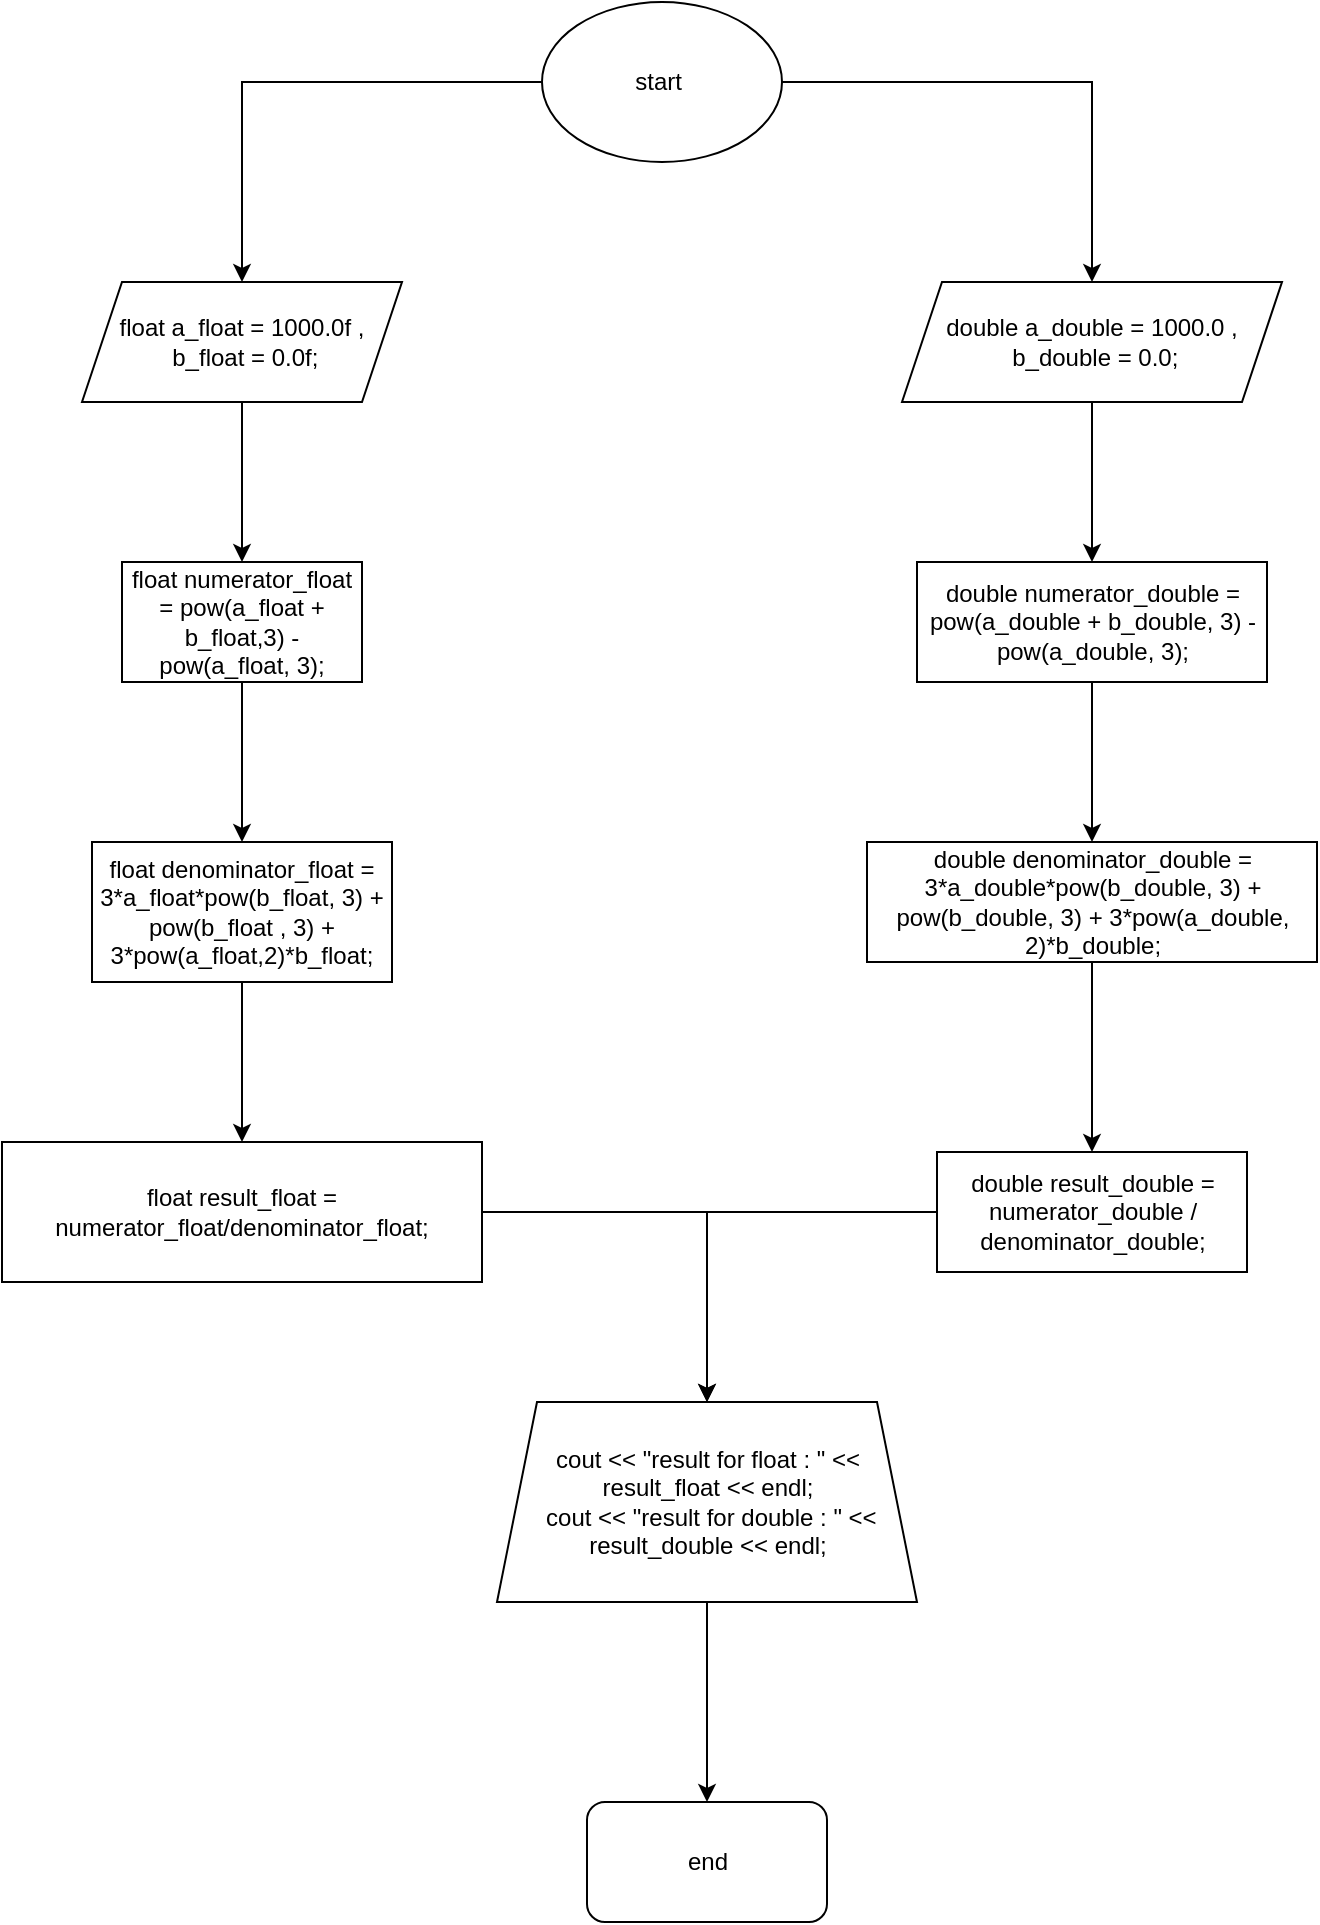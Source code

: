 <mxfile version="24.8.4">
  <diagram name="Page-1" id="x28uPMsH1JGmDxHZidxt">
    <mxGraphModel dx="2219" dy="948" grid="1" gridSize="10" guides="1" tooltips="1" connect="1" arrows="1" fold="1" page="1" pageScale="1" pageWidth="827" pageHeight="1169" math="0" shadow="0">
      <root>
        <mxCell id="0" />
        <mxCell id="1" parent="0" />
        <mxCell id="N1Oh-uyHAGIqfLrGnz5r-4" value="" style="edgeStyle=orthogonalEdgeStyle;rounded=0;orthogonalLoop=1;jettySize=auto;html=1;" edge="1" parent="1" source="N1Oh-uyHAGIqfLrGnz5r-2" target="N1Oh-uyHAGIqfLrGnz5r-3">
          <mxGeometry relative="1" as="geometry" />
        </mxCell>
        <mxCell id="N1Oh-uyHAGIqfLrGnz5r-6" style="edgeStyle=orthogonalEdgeStyle;rounded=0;orthogonalLoop=1;jettySize=auto;html=1;entryX=0.5;entryY=0;entryDx=0;entryDy=0;" edge="1" parent="1" source="N1Oh-uyHAGIqfLrGnz5r-2" target="N1Oh-uyHAGIqfLrGnz5r-5">
          <mxGeometry relative="1" as="geometry" />
        </mxCell>
        <mxCell id="N1Oh-uyHAGIqfLrGnz5r-2" value="start&amp;nbsp;" style="ellipse;whiteSpace=wrap;html=1;" vertex="1" parent="1">
          <mxGeometry x="340" y="170" width="120" height="80" as="geometry" />
        </mxCell>
        <mxCell id="N1Oh-uyHAGIqfLrGnz5r-8" value="" style="edgeStyle=orthogonalEdgeStyle;rounded=0;orthogonalLoop=1;jettySize=auto;html=1;" edge="1" parent="1" source="N1Oh-uyHAGIqfLrGnz5r-3" target="N1Oh-uyHAGIqfLrGnz5r-7">
          <mxGeometry relative="1" as="geometry" />
        </mxCell>
        <mxCell id="N1Oh-uyHAGIqfLrGnz5r-3" value="float a_float = 1000.0f ,&lt;div&gt;&amp;nbsp;b_float = 0.0f;&lt;/div&gt;" style="shape=parallelogram;perimeter=parallelogramPerimeter;whiteSpace=wrap;html=1;fixedSize=1;" vertex="1" parent="1">
          <mxGeometry x="110" y="310" width="160" height="60" as="geometry" />
        </mxCell>
        <mxCell id="N1Oh-uyHAGIqfLrGnz5r-14" value="" style="edgeStyle=orthogonalEdgeStyle;rounded=0;orthogonalLoop=1;jettySize=auto;html=1;" edge="1" parent="1" source="N1Oh-uyHAGIqfLrGnz5r-5" target="N1Oh-uyHAGIqfLrGnz5r-13">
          <mxGeometry relative="1" as="geometry" />
        </mxCell>
        <mxCell id="N1Oh-uyHAGIqfLrGnz5r-5" value="double a_double = 1000.0 ,&lt;div&gt;&amp;nbsp;b_double = 0.0;&lt;/div&gt;" style="shape=parallelogram;perimeter=parallelogramPerimeter;whiteSpace=wrap;html=1;fixedSize=1;" vertex="1" parent="1">
          <mxGeometry x="520" y="310" width="190" height="60" as="geometry" />
        </mxCell>
        <mxCell id="N1Oh-uyHAGIqfLrGnz5r-10" value="" style="edgeStyle=orthogonalEdgeStyle;rounded=0;orthogonalLoop=1;jettySize=auto;html=1;" edge="1" parent="1" source="N1Oh-uyHAGIqfLrGnz5r-7" target="N1Oh-uyHAGIqfLrGnz5r-9">
          <mxGeometry relative="1" as="geometry" />
        </mxCell>
        <mxCell id="N1Oh-uyHAGIqfLrGnz5r-7" value="float numerator_float = pow(a_float + b_float,3) - pow(a_float, 3);" style="whiteSpace=wrap;html=1;" vertex="1" parent="1">
          <mxGeometry x="130" y="450" width="120" height="60" as="geometry" />
        </mxCell>
        <mxCell id="N1Oh-uyHAGIqfLrGnz5r-12" value="" style="edgeStyle=orthogonalEdgeStyle;rounded=0;orthogonalLoop=1;jettySize=auto;html=1;" edge="1" parent="1" source="N1Oh-uyHAGIqfLrGnz5r-9" target="N1Oh-uyHAGIqfLrGnz5r-11">
          <mxGeometry relative="1" as="geometry" />
        </mxCell>
        <mxCell id="N1Oh-uyHAGIqfLrGnz5r-9" value="float denominator_float = 3*a_float*pow(b_float, 3) + pow(b_float , 3) + 3*pow(a_float,2)*b_float;" style="whiteSpace=wrap;html=1;" vertex="1" parent="1">
          <mxGeometry x="115" y="590" width="150" height="70" as="geometry" />
        </mxCell>
        <mxCell id="N1Oh-uyHAGIqfLrGnz5r-21" style="edgeStyle=orthogonalEdgeStyle;rounded=0;orthogonalLoop=1;jettySize=auto;html=1;entryX=0.5;entryY=0;entryDx=0;entryDy=0;" edge="1" parent="1" source="N1Oh-uyHAGIqfLrGnz5r-11" target="N1Oh-uyHAGIqfLrGnz5r-19">
          <mxGeometry relative="1" as="geometry" />
        </mxCell>
        <mxCell id="N1Oh-uyHAGIqfLrGnz5r-11" value="float result_float = numerator_float/denominator_float;" style="whiteSpace=wrap;html=1;" vertex="1" parent="1">
          <mxGeometry x="70" y="740" width="240" height="70" as="geometry" />
        </mxCell>
        <mxCell id="N1Oh-uyHAGIqfLrGnz5r-16" value="" style="edgeStyle=orthogonalEdgeStyle;rounded=0;orthogonalLoop=1;jettySize=auto;html=1;" edge="1" parent="1" source="N1Oh-uyHAGIqfLrGnz5r-13" target="N1Oh-uyHAGIqfLrGnz5r-15">
          <mxGeometry relative="1" as="geometry" />
        </mxCell>
        <mxCell id="N1Oh-uyHAGIqfLrGnz5r-13" value="double numerator_double = pow(a_double + b_double, 3) - pow(a_double, 3);" style="whiteSpace=wrap;html=1;" vertex="1" parent="1">
          <mxGeometry x="527.5" y="450" width="175" height="60" as="geometry" />
        </mxCell>
        <mxCell id="N1Oh-uyHAGIqfLrGnz5r-18" value="" style="edgeStyle=orthogonalEdgeStyle;rounded=0;orthogonalLoop=1;jettySize=auto;html=1;" edge="1" parent="1" source="N1Oh-uyHAGIqfLrGnz5r-15" target="N1Oh-uyHAGIqfLrGnz5r-17">
          <mxGeometry relative="1" as="geometry" />
        </mxCell>
        <mxCell id="N1Oh-uyHAGIqfLrGnz5r-15" value="double denominator_double = 3*a_double*pow(b_double, 3) + pow(b_double, 3) + 3*pow(a_double, 2)*b_double;" style="whiteSpace=wrap;html=1;" vertex="1" parent="1">
          <mxGeometry x="502.5" y="590" width="225" height="60" as="geometry" />
        </mxCell>
        <mxCell id="N1Oh-uyHAGIqfLrGnz5r-20" value="" style="edgeStyle=orthogonalEdgeStyle;rounded=0;orthogonalLoop=1;jettySize=auto;html=1;" edge="1" parent="1" source="N1Oh-uyHAGIqfLrGnz5r-17" target="N1Oh-uyHAGIqfLrGnz5r-19">
          <mxGeometry relative="1" as="geometry" />
        </mxCell>
        <mxCell id="N1Oh-uyHAGIqfLrGnz5r-17" value="double result_double = numerator_double / denominator_double;" style="whiteSpace=wrap;html=1;" vertex="1" parent="1">
          <mxGeometry x="537.5" y="745" width="155" height="60" as="geometry" />
        </mxCell>
        <mxCell id="N1Oh-uyHAGIqfLrGnz5r-24" value="" style="edgeStyle=orthogonalEdgeStyle;rounded=0;orthogonalLoop=1;jettySize=auto;html=1;" edge="1" parent="1" source="N1Oh-uyHAGIqfLrGnz5r-19" target="N1Oh-uyHAGIqfLrGnz5r-23">
          <mxGeometry relative="1" as="geometry" />
        </mxCell>
        <mxCell id="N1Oh-uyHAGIqfLrGnz5r-19" value="cout &amp;lt;&amp;lt; &quot;result for float : &quot; &amp;lt;&amp;lt; result_float &amp;lt;&amp;lt; endl;&lt;div&gt;&amp;nbsp;cout &amp;lt;&amp;lt; &quot;result for double : &quot; &amp;lt;&amp;lt; result_double &amp;lt;&amp;lt; endl;&lt;/div&gt;" style="shape=trapezoid;perimeter=trapezoidPerimeter;whiteSpace=wrap;html=1;fixedSize=1;" vertex="1" parent="1">
          <mxGeometry x="317.5" y="870" width="210" height="100" as="geometry" />
        </mxCell>
        <mxCell id="N1Oh-uyHAGIqfLrGnz5r-23" value="end" style="rounded=1;whiteSpace=wrap;html=1;" vertex="1" parent="1">
          <mxGeometry x="362.5" y="1070" width="120" height="60" as="geometry" />
        </mxCell>
      </root>
    </mxGraphModel>
  </diagram>
</mxfile>
